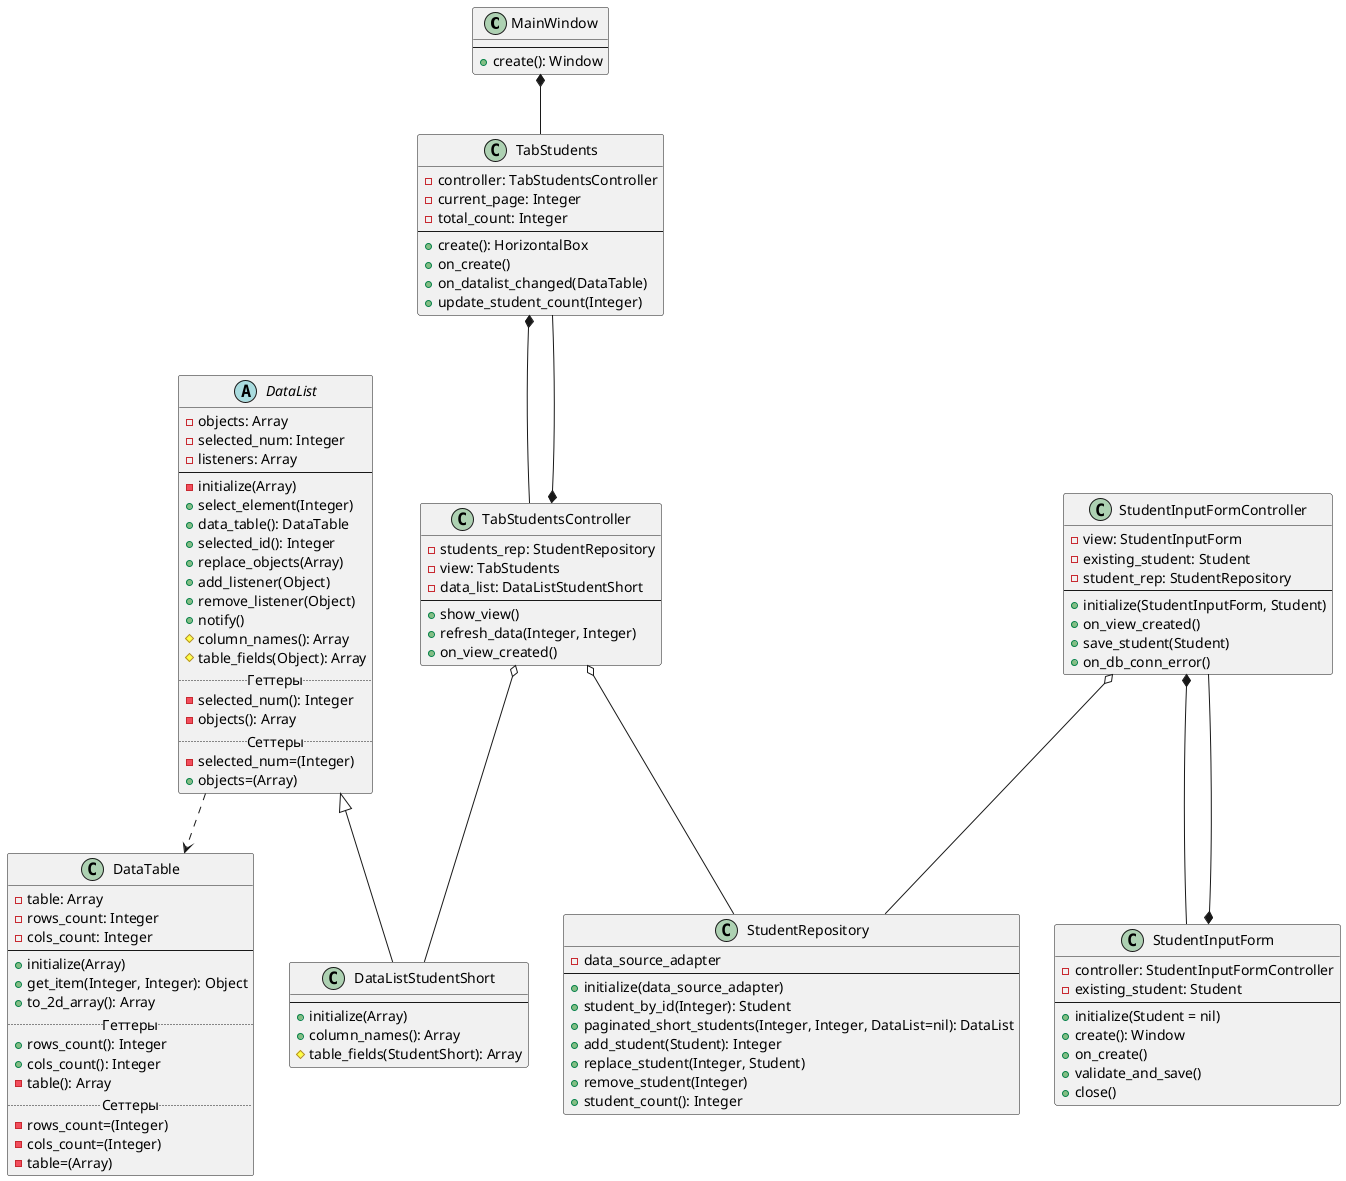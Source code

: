 @startuml
'https://plantuml.com/class-diagram

MainWindow *-- TabStudents
TabStudents *-- TabStudentsController
TabStudentsController *-- TabStudents
DataList ..> DataTable
TabStudentsController o-- DataListStudentShort
TabStudentsController o-- StudentRepository
StudentInputForm *-- StudentInputFormController
StudentInputFormController *-- StudentInputForm
StudentInputFormController o-- StudentRepository

class MainWindow {
    --
    +create(): Window
}

class TabStudents {
    -controller: TabStudentsController
    -current_page: Integer
    -total_count: Integer
    --
    +create(): HorizontalBox
    +on_create()
    +on_datalist_changed(DataTable)
    +update_student_count(Integer)
}

class TabStudentsController {
    -students_rep: StudentRepository
    -view: TabStudents
    -data_list: DataListStudentShort
    --
    +show_view()
    +refresh_data(Integer, Integer)
    +on_view_created()
}

class StudentInputForm {
    -controller: StudentInputFormController
    -existing_student: Student
    --
    +initialize(Student = nil)
    +create(): Window
    +on_create()
    +validate_and_save()
    +close()
}

class StudentInputFormController {
    -view: StudentInputForm
    -existing_student: Student
    -student_rep: StudentRepository
    --
    +initialize(StudentInputForm, Student)
    +on_view_created()
    +save_student(Student)
    +on_db_conn_error()
}

class DataTable {
    -table: Array
    -rows_count: Integer
    -cols_count: Integer
    --
    +initialize(Array)
    +get_item(Integer, Integer): Object
    +to_2d_array(): Array
    .. Геттеры ..
    +rows_count(): Integer
    +cols_count(): Integer
    -table(): Array
    .. Сеттеры ..
    -rows_count=(Integer)
    -cols_count=(Integer)
    -table=(Array)
}

abstract class DataList {
    -objects: Array
    -selected_num: Integer
    -listeners: Array
    --
    -initialize(Array)
    +select_element(Integer)
    +data_table(): DataTable
    +selected_id(): Integer
    +replace_objects(Array)
    +add_listener(Object)
    +remove_listener(Object)
    +notify()
    #column_names(): Array
    #table_fields(Object): Array
    .. Геттеры ..
    -selected_num(): Integer
    -objects(): Array
    .. Сеттеры ..
    -selected_num=(Integer)
    +objects=(Array)
}

class DataListStudentShort extends DataList {
    --
    +initialize(Array)
    +column_names(): Array
    #table_fields(StudentShort): Array
}

class StudentRepository {
    -data_source_adapter
    --
    +initialize(data_source_adapter)
    +student_by_id(Integer): Student
    +paginated_short_students(Integer, Integer, DataList=nil): DataList
    +add_student(Student): Integer
    +replace_student(Integer, Student)
    +remove_student(Integer)
    +student_count(): Integer
}
@enduml